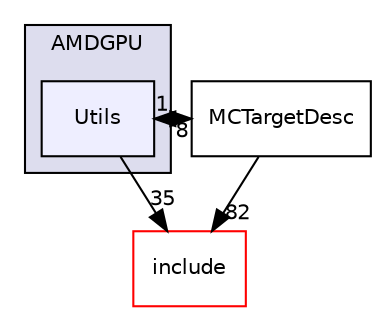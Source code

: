 digraph "lib/Target/AMDGPU/Utils" {
  bgcolor=transparent;
  compound=true
  node [ fontsize="10", fontname="Helvetica"];
  edge [ labelfontsize="10", labelfontname="Helvetica"];
  subgraph clusterdir_447ce995d6e35417de5ec3060e97c93e {
    graph [ bgcolor="#ddddee", pencolor="black", label="AMDGPU" fontname="Helvetica", fontsize="10", URL="dir_447ce995d6e35417de5ec3060e97c93e.html"]
  dir_234f42f82b76b03f6101df18c668b2d0 [shape=box, label="Utils", style="filled", fillcolor="#eeeeff", pencolor="black", URL="dir_234f42f82b76b03f6101df18c668b2d0.html"];
  }
  dir_11079433822a7eb4461df62ee7457777 [shape=box label="MCTargetDesc" URL="dir_11079433822a7eb4461df62ee7457777.html"];
  dir_d44c64559bbebec7f509842c48db8b23 [shape=box label="include" color="red" URL="dir_d44c64559bbebec7f509842c48db8b23.html"];
  dir_234f42f82b76b03f6101df18c668b2d0->dir_11079433822a7eb4461df62ee7457777 [headlabel="1", labeldistance=1.5 headhref="dir_000107_000105.html"];
  dir_234f42f82b76b03f6101df18c668b2d0->dir_d44c64559bbebec7f509842c48db8b23 [headlabel="35", labeldistance=1.5 headhref="dir_000107_000001.html"];
  dir_11079433822a7eb4461df62ee7457777->dir_234f42f82b76b03f6101df18c668b2d0 [headlabel="8", labeldistance=1.5 headhref="dir_000105_000107.html"];
  dir_11079433822a7eb4461df62ee7457777->dir_d44c64559bbebec7f509842c48db8b23 [headlabel="82", labeldistance=1.5 headhref="dir_000105_000001.html"];
}
